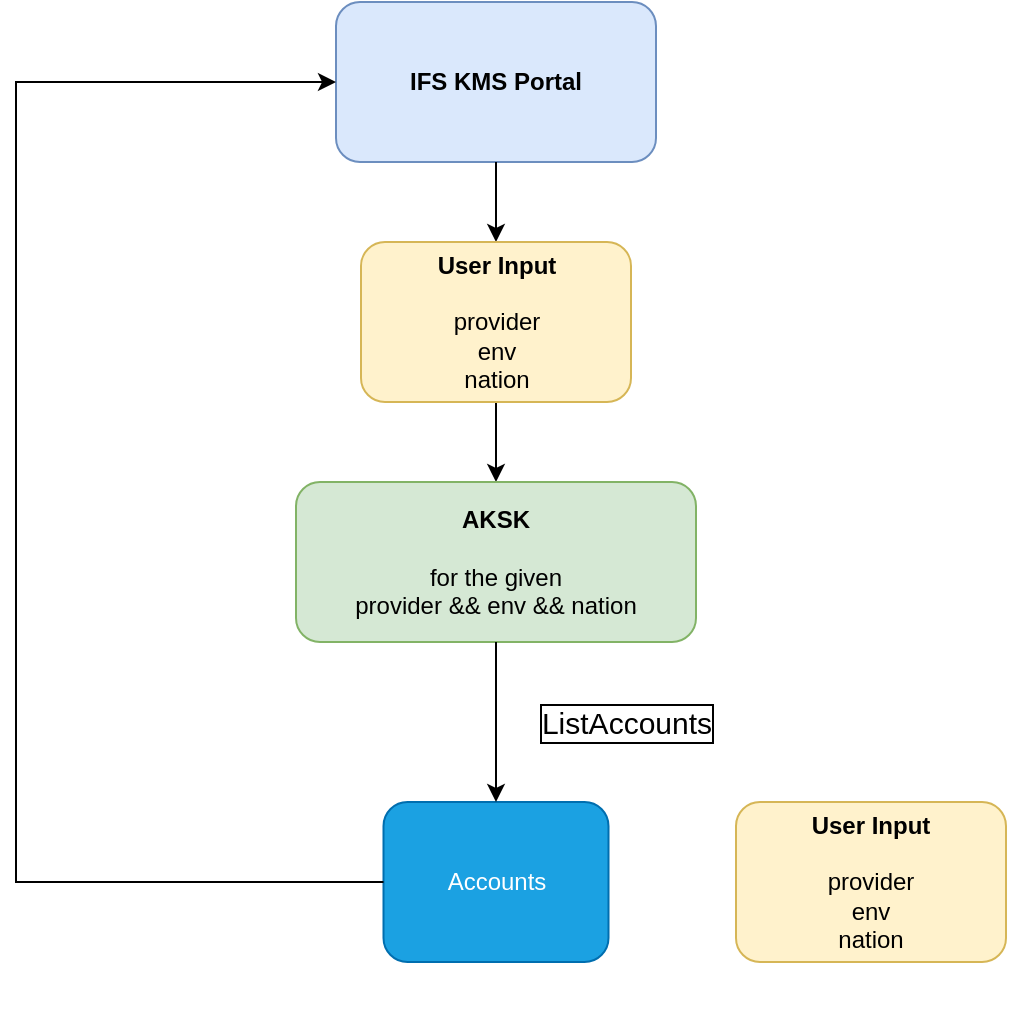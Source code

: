 <mxfile version="24.5.4" type="github">
  <diagram name="Page-1" id="VtOVUnE9juQTUxl1hhHI">
    <mxGraphModel dx="954" dy="555" grid="1" gridSize="10" guides="1" tooltips="1" connect="1" arrows="1" fold="1" page="1" pageScale="1" pageWidth="850" pageHeight="1100" math="0" shadow="0">
      <root>
        <mxCell id="0" />
        <mxCell id="1" parent="0" />
        <mxCell id="ZdQssmvMEX9E1QFtgt6g-1" value="&lt;div&gt;&lt;br&gt;&lt;/div&gt;&lt;b&gt;IFS KMS Portal&lt;/b&gt;&lt;div&gt;&lt;br&gt;&lt;/div&gt;" style="rounded=1;whiteSpace=wrap;html=1;fillColor=#dae8fc;strokeColor=#6c8ebf;" vertex="1" parent="1">
          <mxGeometry x="280" y="240" width="160" height="80" as="geometry" />
        </mxCell>
        <mxCell id="ZdQssmvMEX9E1QFtgt6g-2" value="" style="endArrow=classic;html=1;rounded=0;exitX=0.5;exitY=1;exitDx=0;exitDy=0;" edge="1" parent="1" source="ZdQssmvMEX9E1QFtgt6g-1">
          <mxGeometry width="50" height="50" relative="1" as="geometry">
            <mxPoint x="540" y="410" as="sourcePoint" />
            <mxPoint x="360" y="360" as="targetPoint" />
          </mxGeometry>
        </mxCell>
        <mxCell id="ZdQssmvMEX9E1QFtgt6g-5" style="edgeStyle=orthogonalEdgeStyle;rounded=0;orthogonalLoop=1;jettySize=auto;html=1;" edge="1" parent="1" source="ZdQssmvMEX9E1QFtgt6g-3">
          <mxGeometry relative="1" as="geometry">
            <mxPoint x="360" y="480" as="targetPoint" />
          </mxGeometry>
        </mxCell>
        <mxCell id="ZdQssmvMEX9E1QFtgt6g-3" value="&lt;div&gt;&lt;span style=&quot;background-color: initial;&quot;&gt;&lt;br&gt;&lt;/span&gt;&lt;/div&gt;&lt;div&gt;&lt;span style=&quot;background-color: initial;&quot;&gt;&lt;br&gt;&lt;/span&gt;&lt;/div&gt;&lt;div&gt;&lt;span style=&quot;background-color: initial;&quot;&gt;&lt;b&gt;User Input&lt;/b&gt;&lt;/span&gt;&lt;br&gt;&lt;/div&gt;&lt;div&gt;&lt;span style=&quot;background-color: initial;&quot;&gt;&lt;br&gt;&lt;/span&gt;&lt;/div&gt;&lt;div&gt;provider&lt;/div&gt;&lt;div&gt;env&lt;/div&gt;&lt;div&gt;nation&lt;br&gt;&lt;div&gt;&lt;br&gt;&lt;/div&gt;&lt;div&gt;&lt;br&gt;&lt;/div&gt;&lt;/div&gt;" style="rounded=1;whiteSpace=wrap;html=1;fillColor=#fff2cc;strokeColor=#d6b656;" vertex="1" parent="1">
          <mxGeometry x="292.5" y="360" width="135" height="80" as="geometry" />
        </mxCell>
        <mxCell id="ZdQssmvMEX9E1QFtgt6g-7" value="&lt;b&gt;AKSK&lt;/b&gt;&lt;div&gt;&lt;b&gt;&amp;nbsp;&lt;/b&gt;&lt;div&gt;for the given&lt;div&gt;provider &amp;amp;&amp;amp; env &amp;amp;&amp;amp; nation&lt;/div&gt;&lt;/div&gt;&lt;/div&gt;" style="rounded=1;whiteSpace=wrap;html=1;fillColor=#d5e8d4;strokeColor=#82b366;" vertex="1" parent="1">
          <mxGeometry x="260" y="480" width="200" height="80" as="geometry" />
        </mxCell>
        <mxCell id="ZdQssmvMEX9E1QFtgt6g-9" value="Accounts" style="rounded=1;whiteSpace=wrap;html=1;fillColor=#1ba1e2;fontColor=#ffffff;strokeColor=#006EAF;" vertex="1" parent="1">
          <mxGeometry x="303.75" y="640" width="112.5" height="80" as="geometry" />
        </mxCell>
        <mxCell id="ZdQssmvMEX9E1QFtgt6g-11" value="" style="endArrow=classic;html=1;rounded=0;exitX=0.5;exitY=1;exitDx=0;exitDy=0;entryX=0.5;entryY=0;entryDx=0;entryDy=0;" edge="1" parent="1" source="ZdQssmvMEX9E1QFtgt6g-7" target="ZdQssmvMEX9E1QFtgt6g-9">
          <mxGeometry width="50" height="50" relative="1" as="geometry">
            <mxPoint x="370" y="330" as="sourcePoint" />
            <mxPoint x="370" y="370" as="targetPoint" />
          </mxGeometry>
        </mxCell>
        <mxCell id="ZdQssmvMEX9E1QFtgt6g-12" value="&lt;font style=&quot;font-size: 15px;&quot;&gt;ListAccounts&lt;/font&gt;" style="text;html=1;align=center;verticalAlign=middle;whiteSpace=wrap;rounded=0;labelBorderColor=default;" vertex="1" parent="1">
          <mxGeometry x="358" y="580" width="135" height="40" as="geometry" />
        </mxCell>
        <mxCell id="ZdQssmvMEX9E1QFtgt6g-15" value="&lt;div&gt;&lt;span style=&quot;background-color: initial;&quot;&gt;&lt;br&gt;&lt;/span&gt;&lt;/div&gt;&lt;div&gt;&lt;span style=&quot;background-color: initial;&quot;&gt;&lt;br&gt;&lt;/span&gt;&lt;/div&gt;&lt;div&gt;&lt;span style=&quot;background-color: initial;&quot;&gt;&lt;b&gt;User Input&lt;/b&gt;&lt;/span&gt;&lt;br&gt;&lt;/div&gt;&lt;div&gt;&lt;span style=&quot;background-color: initial;&quot;&gt;&lt;br&gt;&lt;/span&gt;&lt;/div&gt;&lt;div&gt;provider&lt;/div&gt;&lt;div&gt;env&lt;/div&gt;&lt;div&gt;nation&lt;br&gt;&lt;div&gt;&lt;br&gt;&lt;/div&gt;&lt;div&gt;&lt;br&gt;&lt;/div&gt;&lt;/div&gt;" style="rounded=1;whiteSpace=wrap;html=1;fillColor=#fff2cc;strokeColor=#d6b656;" vertex="1" parent="1">
          <mxGeometry x="480" y="640" width="135" height="80" as="geometry" />
        </mxCell>
        <mxCell id="ZdQssmvMEX9E1QFtgt6g-17" value="" style="endArrow=classic;html=1;rounded=0;exitX=0;exitY=0.5;exitDx=0;exitDy=0;entryX=0;entryY=0.5;entryDx=0;entryDy=0;" edge="1" parent="1" source="ZdQssmvMEX9E1QFtgt6g-9" target="ZdQssmvMEX9E1QFtgt6g-1">
          <mxGeometry width="50" height="50" relative="1" as="geometry">
            <mxPoint x="120" y="680" as="sourcePoint" />
            <mxPoint x="120" y="280" as="targetPoint" />
            <Array as="points">
              <mxPoint x="120" y="680" />
              <mxPoint x="120" y="280" />
            </Array>
          </mxGeometry>
        </mxCell>
      </root>
    </mxGraphModel>
  </diagram>
</mxfile>
